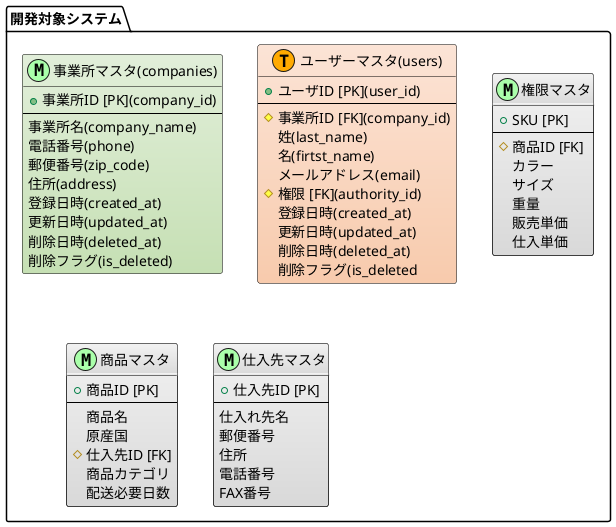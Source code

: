 @startuml ER

/'
  図の中で目立たせたいエンティティに着色するための
  色の名前（定数）を定義します。
'/
!define MAIN_ENTITY #E2EFDA-C6E0B4
!define MAIN_ENTITY_2 #FCE4D6-F8CBAD

/' 他の色も、用途が分りやすいように名前をつけます。 '/
!define METAL #F2F2F2-D9D9D9
!define MASTER_MARK_COLOR AAFFAA
!define TRANSACTION_MARK_COLOR FFAA00

/'
  デフォルトのスタイルを設定します。
  この場合の指定は class です。entity ではエラーになります。
'/
skinparam class {
    BackgroundColor METAL
    BorderColor Black
    ArrowColor Black
}

package "開発対象システム" as target_system {
    entity "事業所マスタ(companies)" as order <<M,MASTER_MARK_COLOR>> MAIN_ENTITY {
        + 事業所ID [PK](company_id)
        --
        事業所名(company_name)
        電話番号(phone)
        郵便番号(zip_code)
        住所(address)
        登録日時(created_at)
        更新日時(updated_at)
        削除日時(deleted_at)
        削除フラグ(is_deleted)
    }

    entity "ユーザーマスタ(users)" as order_detail <<T,TRANSACTION_MARK_COLOR>> MAIN_ENTITY_2 {
        + ユーザID [PK](user_id)
        --
        # 事業所ID [FK](company_id)
        姓(last_name)
        名(firtst_name)
        メールアドレス(email)
        # 権限 [FK](authority_id)
        登録日時(created_at)
        更新日時(updated_at)
        削除日時(deleted_at)
        削除フラグ(is_deleted
    }

    entity "権限マスタ" as sku <<M,MASTER_MARK_COLOR>> {
        + SKU [PK]
        --
        # 商品ID [FK]
        カラー
        サイズ
        重量
        販売単価
        仕入単価
    }

    entity "商品マスタ" as product <<M,MASTER_MARK_COLOR>> {
        + 商品ID [PK]
        --
        商品名
        原産国
        # 仕入先ID [FK]
        商品カテゴリ
        配送必要日数
    }

    entity "仕入先マスタ" as vendor <<M,MASTER_MARK_COLOR>> {
        + 仕入先ID [PK]
        --
        仕入れ先名
        郵便番号
        住所
        電話番号
        FAX番号
    }
}


@enduml
